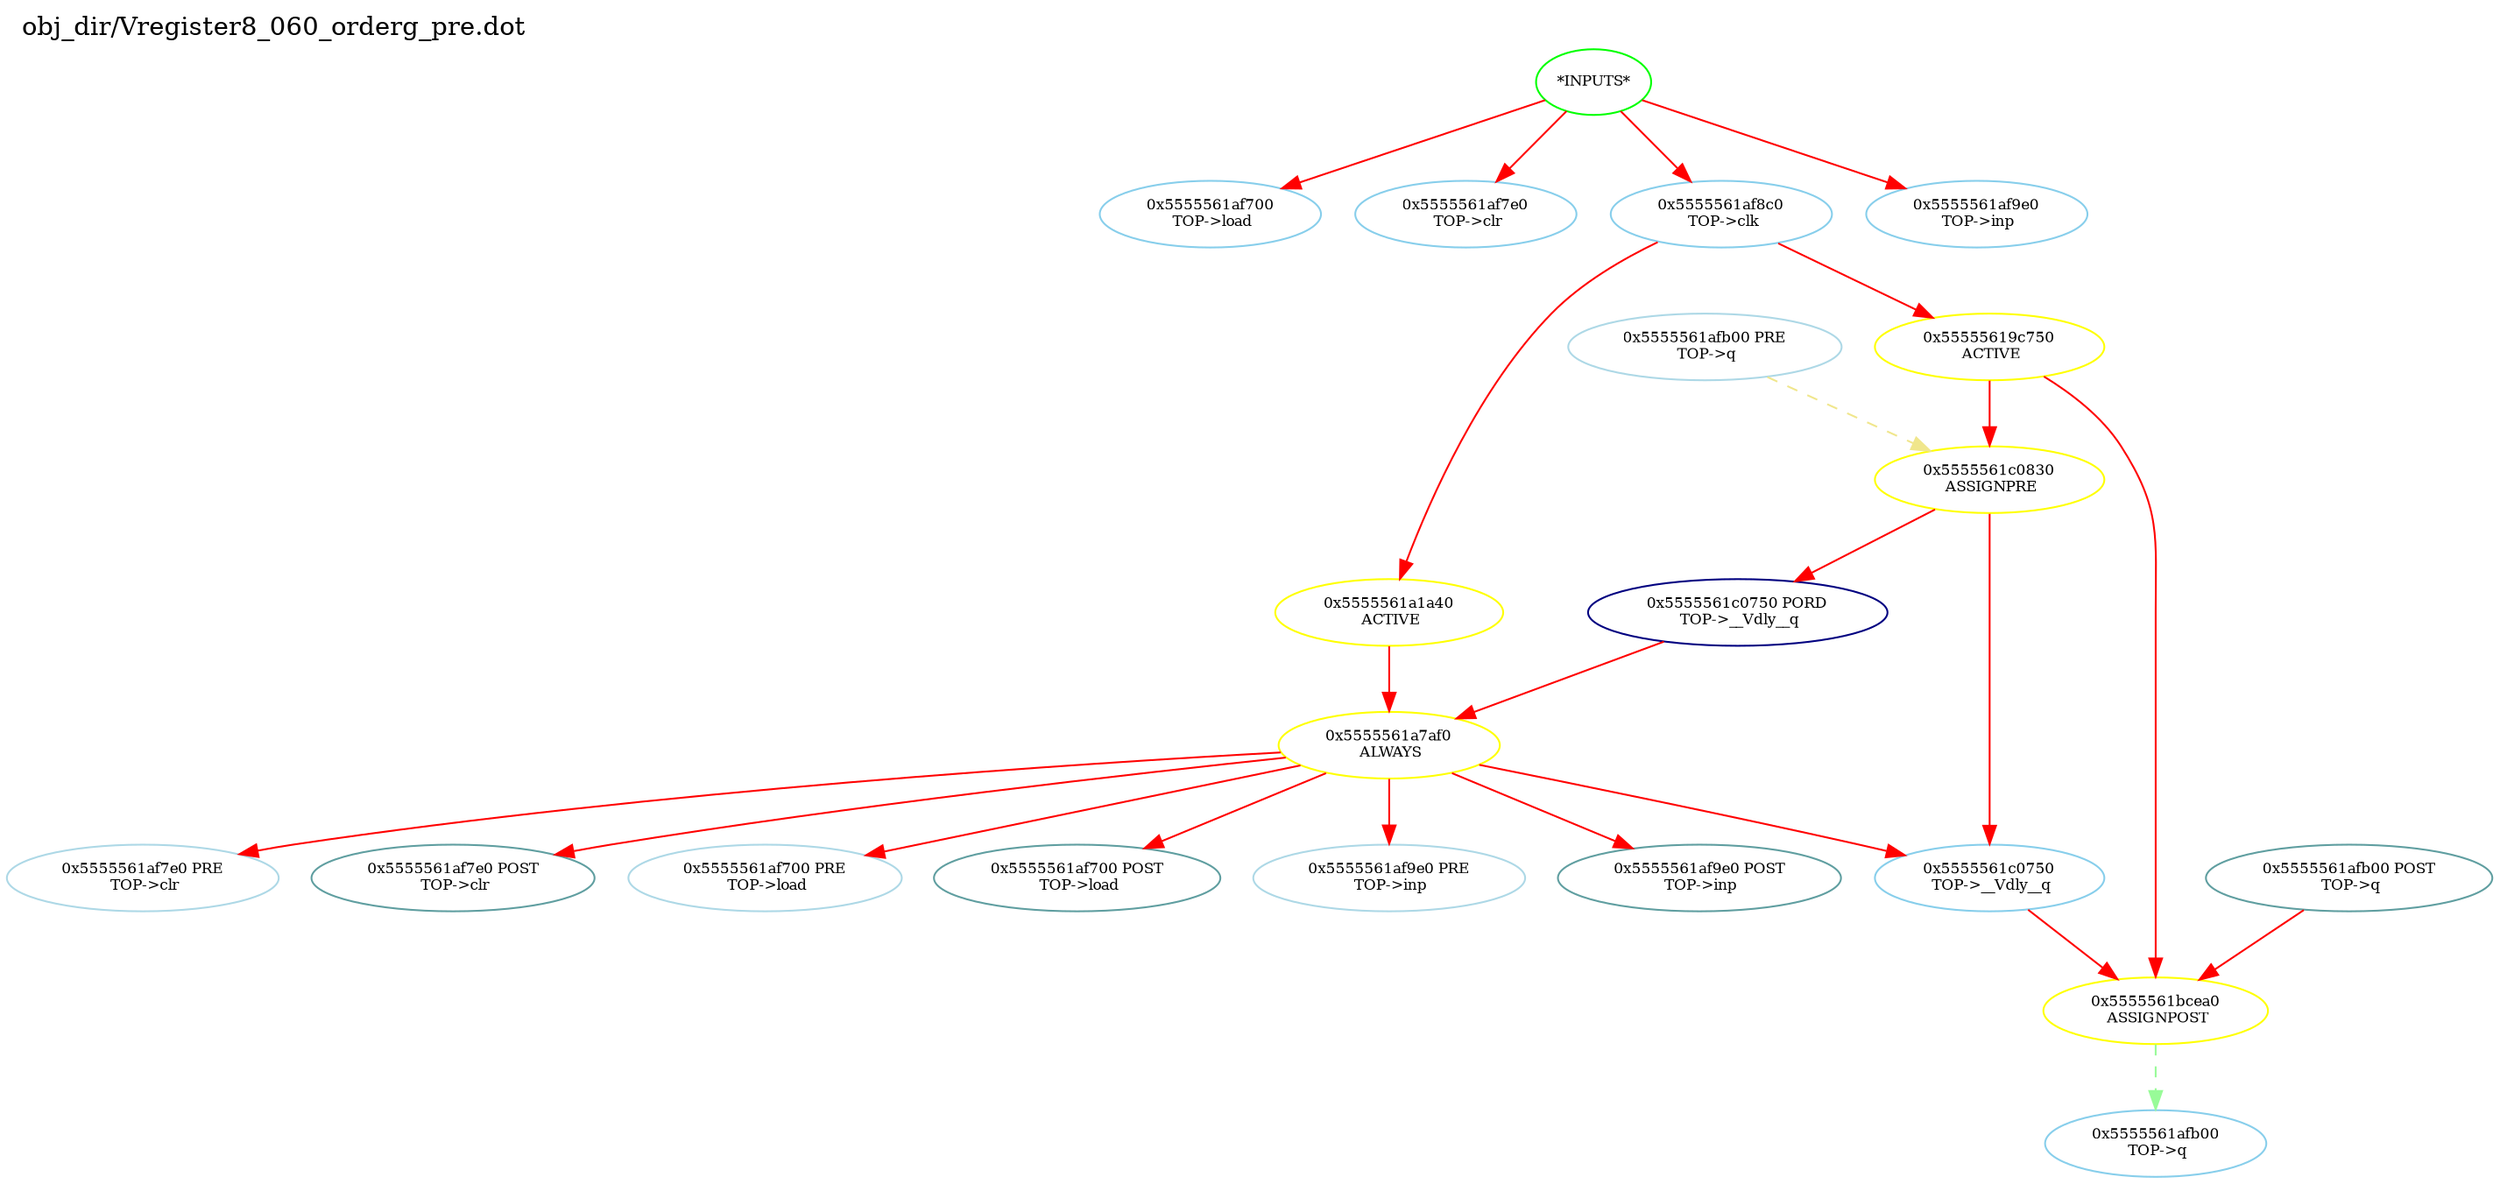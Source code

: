 digraph v3graph {
	graph	[label="obj_dir/Vregister8_060_orderg_pre.dot",
		 labelloc=t, labeljust=l,
		 //size="7.5,10",
		 rankdir=TB];
	n0	[fontsize=8 label="*INPUTS*", color=green];
	n0x5555561af540_1	[fontsize=8 label="0x5555561af700\n TOP->load", color=skyblue];
	n0x5555561af540_2	[fontsize=8 label="0x5555561af7e0\n TOP->clr", color=skyblue];
	n0x5555561af540_3	[fontsize=8 label="0x5555561af8c0\n TOP->clk", color=skyblue];
	n0x5555561af540_4	[fontsize=8 label="0x5555561af9e0\n TOP->inp", color=skyblue];
	n0x5555561af540_5	[fontsize=8 label="0x5555561a1a40\n ACTIVE", color=yellow];
	n0x5555561af540_6	[fontsize=8 label="0x5555561a7af0\n ALWAYS", color=yellow];
	n0x5555561af540_7	[fontsize=8 label="0x5555561af7e0 PRE\n TOP->clr", color=lightblue];
	n0x5555561af540_8	[fontsize=8 label="0x5555561af7e0 POST\n TOP->clr", color=CadetBlue];
	n0x5555561af540_9	[fontsize=8 label="0x5555561c0750 PORD\n TOP->__Vdly__q", color=NavyBlue];
	n0x5555561af540_10	[fontsize=8 label="0x5555561c0750\n TOP->__Vdly__q", color=skyblue];
	n0x5555561af540_11	[fontsize=8 label="0x5555561af700 PRE\n TOP->load", color=lightblue];
	n0x5555561af540_12	[fontsize=8 label="0x5555561af700 POST\n TOP->load", color=CadetBlue];
	n0x5555561af540_13	[fontsize=8 label="0x5555561af9e0 PRE\n TOP->inp", color=lightblue];
	n0x5555561af540_14	[fontsize=8 label="0x5555561af9e0 POST\n TOP->inp", color=CadetBlue];
	n0x5555561af540_15	[fontsize=8 label="0x55555619c750\n ACTIVE", color=yellow];
	n0x5555561af540_16	[fontsize=8 label="0x5555561c0830\n ASSIGNPRE", color=yellow];
	n0x5555561af540_17	[fontsize=8 label="0x5555561afb00 PRE\n TOP->q", color=lightblue];
	n0x5555561af540_18	[fontsize=8 label="0x5555561bcea0\n ASSIGNPOST", color=yellow];
	n0x5555561af540_19	[fontsize=8 label="0x5555561afb00\n TOP->q", color=skyblue];
	n0x5555561af540_20	[fontsize=8 label="0x5555561afb00 POST\n TOP->q", color=CadetBlue];
	n0 -> n0x5555561af540_1 [fontsize=8 label="" weight=1 color=red];
	n0 -> n0x5555561af540_2 [fontsize=8 label="" weight=1 color=red];
	n0 -> n0x5555561af540_3 [fontsize=8 label="" weight=1 color=red];
	n0 -> n0x5555561af540_4 [fontsize=8 label="" weight=1 color=red];
	n0x5555561af540_3 -> n0x5555561af540_5 [fontsize=8 label="" weight=8 color=red];
	n0x5555561af540_3 -> n0x5555561af540_15 [fontsize=8 label="" weight=8 color=red];
	n0x5555561af540_5 -> n0x5555561af540_6 [fontsize=8 label="" weight=32 color=red];
	n0x5555561af540_6 -> n0x5555561af540_7 [fontsize=8 label="" weight=32 color=red];
	n0x5555561af540_6 -> n0x5555561af540_8 [fontsize=8 label="" weight=2 color=red];
	n0x5555561af540_6 -> n0x5555561af540_10 [fontsize=8 label="" weight=32 color=red];
	n0x5555561af540_6 -> n0x5555561af540_11 [fontsize=8 label="" weight=32 color=red];
	n0x5555561af540_6 -> n0x5555561af540_12 [fontsize=8 label="" weight=2 color=red];
	n0x5555561af540_6 -> n0x5555561af540_13 [fontsize=8 label="" weight=32 color=red];
	n0x5555561af540_6 -> n0x5555561af540_14 [fontsize=8 label="" weight=2 color=red];
	n0x5555561af540_9 -> n0x5555561af540_6 [fontsize=8 label="" weight=32 color=red];
	n0x5555561af540_10 -> n0x5555561af540_18 [fontsize=8 label="" weight=8 color=red];
	n0x5555561af540_15 -> n0x5555561af540_16 [fontsize=8 label="" weight=32 color=red];
	n0x5555561af540_15 -> n0x5555561af540_18 [fontsize=8 label="" weight=32 color=red];
	n0x5555561af540_16 -> n0x5555561af540_9 [fontsize=8 label="" weight=32 color=red];
	n0x5555561af540_16 -> n0x5555561af540_10 [fontsize=8 label="" weight=32 color=red];
	n0x5555561af540_17 -> n0x5555561af540_16 [fontsize=8 label="" weight=3 color=khaki style=dashed];
	n0x5555561af540_18 -> n0x5555561af540_19 [fontsize=8 label="" weight=1 color=PaleGreen style=dashed];
	n0x5555561af540_20 -> n0x5555561af540_18 [fontsize=8 label="" weight=2 color=red];
}
